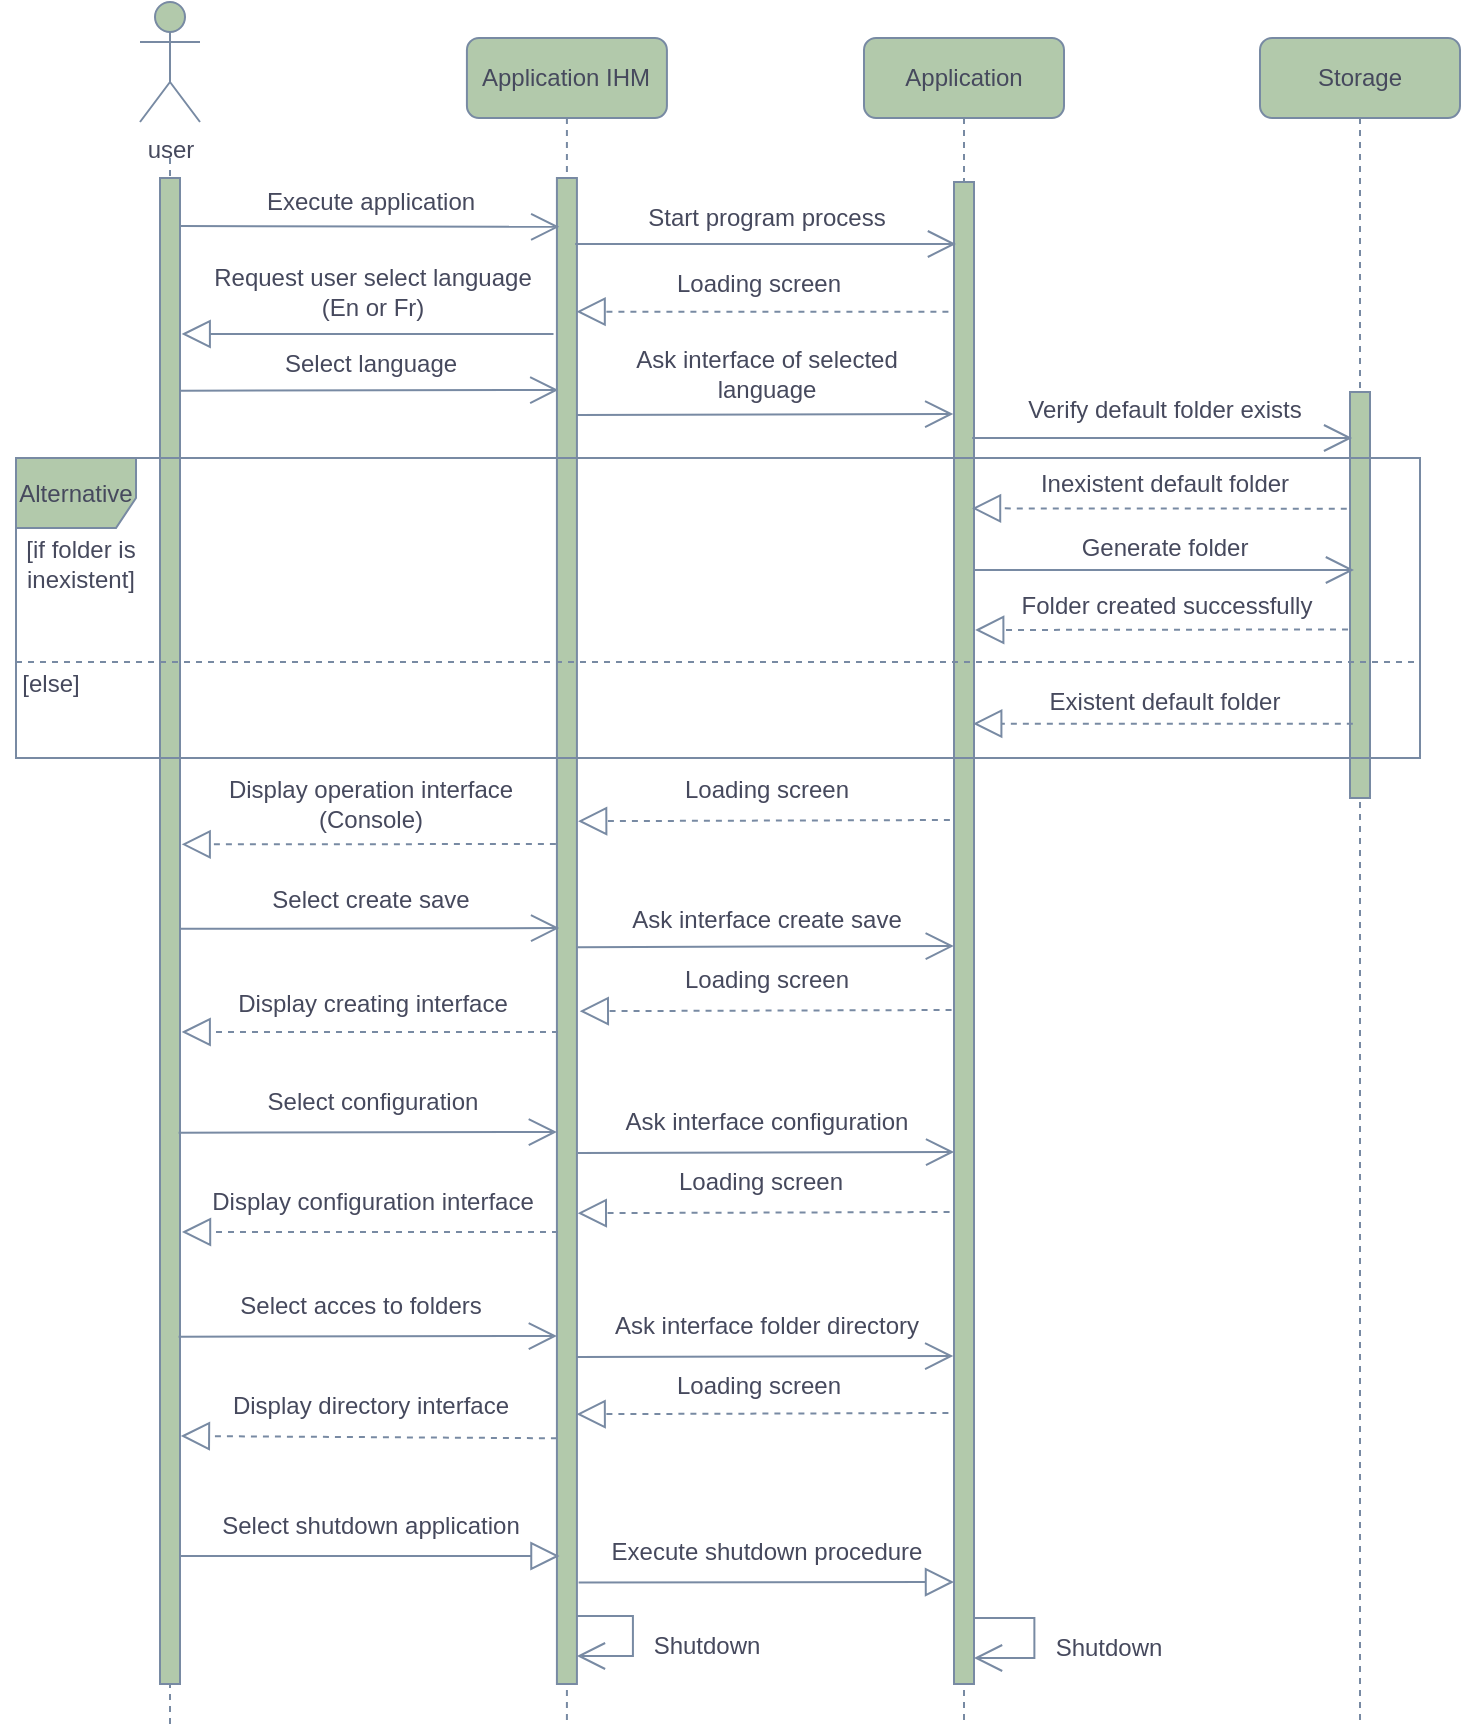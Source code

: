 <mxfile version="20.6.0" type="github">
  <diagram id="x2ItFXhviXWv7ORHFcZc" name="Page-1">
    <mxGraphModel dx="1044" dy="566" grid="1" gridSize="10" guides="1" tooltips="1" connect="1" arrows="1" fold="1" page="1" pageScale="1" pageWidth="413" pageHeight="291" math="0" shadow="0">
      <root>
        <mxCell id="0" />
        <mxCell id="1" parent="0" />
        <mxCell id="wFlaresxlH41CWPfUtTR-1" value="" style="endArrow=none;dashed=1;html=1;rounded=1;strokeColor=#788AA3;fontColor=#46495D;" parent="1" edge="1">
          <mxGeometry width="50" height="50" relative="1" as="geometry">
            <mxPoint x="115" y="920" as="sourcePoint" />
            <mxPoint x="115" y="137" as="targetPoint" />
          </mxGeometry>
        </mxCell>
        <mxCell id="wFlaresxlH41CWPfUtTR-2" value="&lt;span style=&quot;&quot;&gt;Application IHM&lt;/span&gt;" style="shape=umlLifeline;perimeter=lifelinePerimeter;whiteSpace=wrap;html=1;container=0;collapsible=0;recursiveResize=0;outlineConnect=0;rounded=1;fillColor=#B2C9AB;strokeColor=#788AA3;fontColor=#46495D;" parent="1" vertex="1">
          <mxGeometry x="263.46" y="77" width="100" height="843" as="geometry" />
        </mxCell>
        <mxCell id="wFlaresxlH41CWPfUtTR-3" value="user" style="shape=umlActor;verticalLabelPosition=bottom;verticalAlign=top;html=1;rounded=1;fillColor=#B2C9AB;strokeColor=#788AA3;fontColor=#46495D;" parent="1" vertex="1">
          <mxGeometry x="100" y="59" width="30" height="60" as="geometry" />
        </mxCell>
        <mxCell id="wFlaresxlH41CWPfUtTR-4" value="&lt;span style=&quot;&quot;&gt;Application&lt;/span&gt;" style="shape=umlLifeline;perimeter=lifelinePerimeter;whiteSpace=wrap;html=1;container=0;collapsible=0;recursiveResize=0;outlineConnect=0;rounded=1;fillColor=#B2C9AB;strokeColor=#788AA3;fontColor=#46495D;" parent="1" vertex="1">
          <mxGeometry x="462" y="77" width="100" height="843" as="geometry" />
        </mxCell>
        <mxCell id="wFlaresxlH41CWPfUtTR-5" value="&lt;span style=&quot;&quot;&gt;Storage&lt;/span&gt;" style="shape=umlLifeline;perimeter=lifelinePerimeter;whiteSpace=wrap;html=1;container=0;collapsible=0;recursiveResize=0;outlineConnect=0;rounded=1;fillColor=#B2C9AB;strokeColor=#788AA3;fontColor=#46495D;" parent="1" vertex="1">
          <mxGeometry x="660" y="77" width="100" height="843" as="geometry" />
        </mxCell>
        <mxCell id="wFlaresxlH41CWPfUtTR-6" value="" style="html=1;points=[];perimeter=orthogonalPerimeter;rounded=0;glass=0;labelBackgroundColor=none;fillStyle=auto;fillColor=#B2C9AB;strokeColor=#788AA3;fontColor=#46495D;" parent="1" vertex="1">
          <mxGeometry x="110" y="147" width="10" height="753" as="geometry" />
        </mxCell>
        <mxCell id="wFlaresxlH41CWPfUtTR-7" value="" style="html=1;points=[];perimeter=orthogonalPerimeter;rounded=0;glass=0;labelBackgroundColor=none;fillStyle=auto;fillColor=#B2C9AB;strokeColor=#788AA3;fontColor=#46495D;" parent="1" vertex="1">
          <mxGeometry x="308.46" y="147" width="10" height="753" as="geometry" />
        </mxCell>
        <mxCell id="wFlaresxlH41CWPfUtTR-8" value="" style="html=1;points=[];perimeter=orthogonalPerimeter;rounded=0;glass=0;labelBackgroundColor=none;fillStyle=auto;fillColor=#B2C9AB;strokeColor=#788AA3;fontColor=#46495D;" parent="1" vertex="1">
          <mxGeometry x="507" y="149" width="10" height="751" as="geometry" />
        </mxCell>
        <mxCell id="wFlaresxlH41CWPfUtTR-44" value="" style="endArrow=block;endFill=0;endSize=12;html=1;rounded=1;entryX=-0.106;entryY=0.937;entryDx=0;entryDy=0;entryPerimeter=0;strokeColor=#788AA3;fontColor=#46495D;" parent="1" edge="1">
          <mxGeometry width="160" relative="1" as="geometry">
            <mxPoint x="319.31" y="849.2" as="sourcePoint" />
            <mxPoint x="507.0" y="848.997" as="targetPoint" />
          </mxGeometry>
        </mxCell>
        <mxCell id="wFlaresxlH41CWPfUtTR-45" value="" style="endArrow=block;endFill=0;endSize=12;html=1;rounded=1;strokeColor=#788AA3;fontColor=#46495D;" parent="1" edge="1">
          <mxGeometry width="160" relative="1" as="geometry">
            <mxPoint x="120.25" y="836" as="sourcePoint" />
            <mxPoint x="309.75" y="836" as="targetPoint" />
          </mxGeometry>
        </mxCell>
        <mxCell id="wFlaresxlH41CWPfUtTR-46" value="Execute shutdown procedure" style="text;html=1;align=center;verticalAlign=middle;resizable=0;points=[];autosize=1;strokeColor=none;fillColor=none;rounded=1;fontColor=#46495D;" parent="1" vertex="1">
          <mxGeometry x="322.83" y="819" width="180" height="30" as="geometry" />
        </mxCell>
        <mxCell id="wFlaresxlH41CWPfUtTR-47" value="Shutdown" style="text;html=1;align=center;verticalAlign=middle;resizable=0;points=[];autosize=1;strokeColor=none;fillColor=none;rounded=1;fontColor=#46495D;" parent="1" vertex="1">
          <mxGeometry x="343.0" y="866" width="80" height="30" as="geometry" />
        </mxCell>
        <mxCell id="wFlaresxlH41CWPfUtTR-48" value="" style="endArrow=open;endFill=1;endSize=12;html=1;rounded=0;strokeColor=#788AA3;fontColor=#46495D;" parent="1" edge="1">
          <mxGeometry width="160" relative="1" as="geometry">
            <mxPoint x="517.19" y="867" as="sourcePoint" />
            <mxPoint x="517.0" y="887" as="targetPoint" />
            <Array as="points">
              <mxPoint x="547.19" y="867" />
              <mxPoint x="547.19" y="887" />
            </Array>
          </mxGeometry>
        </mxCell>
        <mxCell id="wFlaresxlH41CWPfUtTR-49" value="Shutdown" style="text;html=1;align=center;verticalAlign=middle;resizable=0;points=[];autosize=1;strokeColor=none;fillColor=none;rounded=1;fontColor=#46495D;" parent="1" vertex="1">
          <mxGeometry x="544.08" y="867" width="80" height="30" as="geometry" />
        </mxCell>
        <mxCell id="wFlaresxlH41CWPfUtTR-50" value="Select shutdown application" style="text;html=1;align=center;verticalAlign=middle;resizable=0;points=[];autosize=1;strokeColor=none;fillColor=none;rounded=1;fontColor=#46495D;" parent="1" vertex="1">
          <mxGeometry x="130" y="806" width="170" height="30" as="geometry" />
        </mxCell>
        <mxCell id="wFlaresxlH41CWPfUtTR-51" value="" style="endArrow=open;endFill=1;endSize=12;html=1;rounded=0;strokeColor=#788AA3;fontColor=#46495D;" parent="1" edge="1">
          <mxGeometry width="160" relative="1" as="geometry">
            <mxPoint x="318.63" y="866.0" as="sourcePoint" />
            <mxPoint x="318.463" y="886.0" as="targetPoint" />
            <Array as="points">
              <mxPoint x="346.46" y="866" />
              <mxPoint x="346.46" y="886" />
            </Array>
          </mxGeometry>
        </mxCell>
        <mxCell id="wFlaresxlH41CWPfUtTR-60" value="Loading screen" style="text;html=1;align=center;verticalAlign=middle;resizable=0;points=[];autosize=1;strokeColor=none;fillColor=none;rounded=1;fontColor=#46495D;" parent="1" vertex="1">
          <mxGeometry x="358" y="533" width="110" height="30" as="geometry" />
        </mxCell>
        <mxCell id="wFlaresxlH41CWPfUtTR-61" value="" style="endArrow=block;dashed=1;endFill=0;endSize=12;html=1;rounded=1;exitX=-0.211;exitY=0.186;exitDx=0;exitDy=0;exitPerimeter=0;strokeColor=#788AA3;fontColor=#46495D;" parent="1" edge="1">
          <mxGeometry width="160" relative="1" as="geometry">
            <mxPoint x="505.78" y="562.998" as="sourcePoint" />
            <mxPoint x="319.89" y="563.59" as="targetPoint" />
          </mxGeometry>
        </mxCell>
        <mxCell id="wFlaresxlH41CWPfUtTR-62" value="Select create save" style="text;html=1;align=center;verticalAlign=middle;resizable=0;points=[];autosize=1;strokeColor=none;fillColor=none;rounded=1;fontColor=#46495D;" parent="1" vertex="1">
          <mxGeometry x="155" y="493" width="120" height="30" as="geometry" />
        </mxCell>
        <mxCell id="wFlaresxlH41CWPfUtTR-63" value="" style="endArrow=open;endFill=1;endSize=12;html=1;rounded=1;entryX=0.071;entryY=0.165;entryDx=0;entryDy=0;entryPerimeter=0;strokeColor=#788AA3;fontColor=#46495D;" parent="1" edge="1">
          <mxGeometry width="160" relative="1" as="geometry">
            <mxPoint x="120.41" y="522.43" as="sourcePoint" />
            <mxPoint x="309.58" y="522.05" as="targetPoint" />
          </mxGeometry>
        </mxCell>
        <mxCell id="wFlaresxlH41CWPfUtTR-64" value="Display creating interface" style="text;html=1;align=center;verticalAlign=middle;resizable=0;points=[];autosize=1;strokeColor=none;fillColor=none;rounded=1;fontColor=#46495D;" parent="1" vertex="1">
          <mxGeometry x="135.83" y="545" width="160" height="30" as="geometry" />
        </mxCell>
        <mxCell id="wFlaresxlH41CWPfUtTR-65" value="" style="endArrow=block;dashed=1;endFill=0;endSize=12;html=1;rounded=1;strokeColor=#788AA3;fontColor=#46495D;" parent="1" edge="1">
          <mxGeometry width="160" relative="1" as="geometry">
            <mxPoint x="309" y="574" as="sourcePoint" />
            <mxPoint x="120.827" y="574" as="targetPoint" />
          </mxGeometry>
        </mxCell>
        <mxCell id="wFlaresxlH41CWPfUtTR-66" value="" style="endArrow=open;endFill=1;endSize=12;html=1;rounded=1;entryX=-0.083;entryY=0.173;entryDx=0;entryDy=0;entryPerimeter=0;strokeColor=#788AA3;fontColor=#46495D;" parent="1" edge="1">
          <mxGeometry width="160" relative="1" as="geometry">
            <mxPoint x="318.74" y="531.58" as="sourcePoint" />
            <mxPoint x="506.91" y="531.024" as="targetPoint" />
          </mxGeometry>
        </mxCell>
        <mxCell id="wFlaresxlH41CWPfUtTR-67" value="Ask interface create save" style="text;html=1;align=center;verticalAlign=middle;resizable=0;points=[];autosize=1;strokeColor=none;fillColor=none;rounded=1;fontColor=#46495D;" parent="1" vertex="1">
          <mxGeometry x="332.83" y="503" width="160" height="30" as="geometry" />
        </mxCell>
        <mxCell id="wFlaresxlH41CWPfUtTR-68" value="Loading screen" style="text;html=1;align=center;verticalAlign=middle;resizable=0;points=[];autosize=1;strokeColor=none;fillColor=none;rounded=1;fontColor=#46495D;" parent="1" vertex="1">
          <mxGeometry x="355.25" y="634" width="110" height="30" as="geometry" />
        </mxCell>
        <mxCell id="wFlaresxlH41CWPfUtTR-69" value="" style="endArrow=block;dashed=1;endFill=0;endSize=12;html=1;rounded=1;exitX=-0.211;exitY=0.186;exitDx=0;exitDy=0;exitPerimeter=0;strokeColor=#788AA3;fontColor=#46495D;" parent="1" edge="1">
          <mxGeometry width="160" relative="1" as="geometry">
            <mxPoint x="504.78" y="663.998" as="sourcePoint" />
            <mxPoint x="318.89" y="664.59" as="targetPoint" />
          </mxGeometry>
        </mxCell>
        <mxCell id="wFlaresxlH41CWPfUtTR-70" value="Select configuration" style="text;html=1;align=center;verticalAlign=middle;resizable=0;points=[];autosize=1;strokeColor=none;fillColor=none;rounded=1;fontColor=#46495D;" parent="1" vertex="1">
          <mxGeometry x="150.83" y="594" width="130" height="30" as="geometry" />
        </mxCell>
        <mxCell id="wFlaresxlH41CWPfUtTR-71" value="" style="endArrow=open;endFill=1;endSize=12;html=1;rounded=1;entryX=0.071;entryY=0.165;entryDx=0;entryDy=0;entryPerimeter=0;strokeColor=#788AA3;fontColor=#46495D;" parent="1" edge="1">
          <mxGeometry width="160" relative="1" as="geometry">
            <mxPoint x="119.29" y="624.38" as="sourcePoint" />
            <mxPoint x="308.46" y="624" as="targetPoint" />
          </mxGeometry>
        </mxCell>
        <mxCell id="wFlaresxlH41CWPfUtTR-72" value="Display configuration&amp;nbsp;interface" style="text;html=1;align=center;verticalAlign=middle;resizable=0;points=[];autosize=1;strokeColor=none;fillColor=none;rounded=1;fontColor=#46495D;" parent="1" vertex="1">
          <mxGeometry x="125.83" y="644" width="180" height="30" as="geometry" />
        </mxCell>
        <mxCell id="wFlaresxlH41CWPfUtTR-73" value="" style="endArrow=block;dashed=1;endFill=0;endSize=12;html=1;rounded=1;strokeColor=#788AA3;fontColor=#46495D;" parent="1" edge="1">
          <mxGeometry width="160" relative="1" as="geometry">
            <mxPoint x="309" y="674" as="sourcePoint" />
            <mxPoint x="120.987" y="674" as="targetPoint" />
          </mxGeometry>
        </mxCell>
        <mxCell id="wFlaresxlH41CWPfUtTR-74" value="" style="endArrow=open;endFill=1;endSize=12;html=1;rounded=1;entryX=-0.083;entryY=0.173;entryDx=0;entryDy=0;entryPerimeter=0;strokeColor=#788AA3;fontColor=#46495D;" parent="1" edge="1">
          <mxGeometry width="160" relative="1" as="geometry">
            <mxPoint x="318.91" y="634.56" as="sourcePoint" />
            <mxPoint x="507.08" y="634.004" as="targetPoint" />
          </mxGeometry>
        </mxCell>
        <mxCell id="wFlaresxlH41CWPfUtTR-75" value="Ask interface configuration" style="text;html=1;align=center;verticalAlign=middle;resizable=0;points=[];autosize=1;strokeColor=none;fillColor=none;rounded=1;fontColor=#46495D;" parent="1" vertex="1">
          <mxGeometry x="332.83" y="604" width="160" height="30" as="geometry" />
        </mxCell>
        <mxCell id="wFlaresxlH41CWPfUtTR-84" value="Loading screen" style="text;html=1;align=center;verticalAlign=middle;resizable=0;points=[];autosize=1;strokeColor=none;fillColor=none;rounded=1;fontColor=#46495D;" parent="1" vertex="1">
          <mxGeometry x="354" y="735.5" width="110" height="30" as="geometry" />
        </mxCell>
        <mxCell id="wFlaresxlH41CWPfUtTR-85" value="" style="endArrow=block;dashed=1;endFill=0;endSize=12;html=1;rounded=1;exitX=-0.211;exitY=0.186;exitDx=0;exitDy=0;exitPerimeter=0;strokeColor=#788AA3;fontColor=#46495D;" parent="1" edge="1">
          <mxGeometry width="160" relative="1" as="geometry">
            <mxPoint x="504.2" y="764.498" as="sourcePoint" />
            <mxPoint x="318.31" y="765.09" as="targetPoint" />
          </mxGeometry>
        </mxCell>
        <mxCell id="wFlaresxlH41CWPfUtTR-86" value="Select acces to folders" style="text;html=1;align=center;verticalAlign=middle;resizable=0;points=[];autosize=1;strokeColor=none;fillColor=none;rounded=1;fontColor=#46495D;" parent="1" vertex="1">
          <mxGeometry x="140" y="696" width="140" height="30" as="geometry" />
        </mxCell>
        <mxCell id="wFlaresxlH41CWPfUtTR-87" value="" style="endArrow=open;endFill=1;endSize=12;html=1;rounded=1;entryX=0.071;entryY=0.165;entryDx=0;entryDy=0;entryPerimeter=0;strokeColor=#788AA3;fontColor=#46495D;" parent="1" edge="1">
          <mxGeometry width="160" relative="1" as="geometry">
            <mxPoint x="119.29" y="726.38" as="sourcePoint" />
            <mxPoint x="308.46" y="726.0" as="targetPoint" />
          </mxGeometry>
        </mxCell>
        <mxCell id="wFlaresxlH41CWPfUtTR-88" value="Display directory interface" style="text;html=1;align=center;verticalAlign=middle;resizable=0;points=[];autosize=1;strokeColor=none;fillColor=none;rounded=1;fontColor=#46495D;" parent="1" vertex="1">
          <mxGeometry x="135" y="746" width="160" height="30" as="geometry" />
        </mxCell>
        <mxCell id="wFlaresxlH41CWPfUtTR-89" value="" style="endArrow=block;dashed=1;endFill=0;endSize=12;html=1;rounded=1;exitX=-0.035;exitY=0.198;exitDx=0;exitDy=0;exitPerimeter=0;strokeColor=#788AA3;fontColor=#46495D;" parent="1" edge="1">
          <mxGeometry width="160" relative="1" as="geometry">
            <mxPoint x="308.46" y="777.144" as="sourcePoint" />
            <mxPoint x="120.437" y="776" as="targetPoint" />
          </mxGeometry>
        </mxCell>
        <mxCell id="wFlaresxlH41CWPfUtTR-90" value="" style="endArrow=open;endFill=1;endSize=12;html=1;rounded=1;entryX=-0.083;entryY=0.173;entryDx=0;entryDy=0;entryPerimeter=0;strokeColor=#788AA3;fontColor=#46495D;" parent="1" edge="1">
          <mxGeometry width="160" relative="1" as="geometry">
            <mxPoint x="318.46" y="736.56" as="sourcePoint" />
            <mxPoint x="506.63" y="736.004" as="targetPoint" />
          </mxGeometry>
        </mxCell>
        <mxCell id="wFlaresxlH41CWPfUtTR-91" value="Ask interface folder directory" style="text;html=1;align=center;verticalAlign=middle;resizable=0;points=[];autosize=1;strokeColor=none;fillColor=none;rounded=1;fontColor=#46495D;" parent="1" vertex="1">
          <mxGeometry x="322.83" y="705.5" width="180" height="30" as="geometry" />
        </mxCell>
        <mxCell id="gvjHEjFM3OQB5G5lk-x9-2" value="" style="html=1;points=[];perimeter=orthogonalPerimeter;rounded=0;glass=0;labelBackgroundColor=none;fillStyle=auto;fillColor=#B2C9AB;strokeColor=#788AA3;fontColor=#46495D;" vertex="1" parent="1">
          <mxGeometry x="705" y="254" width="10" height="203" as="geometry" />
        </mxCell>
        <mxCell id="gvjHEjFM3OQB5G5lk-x9-3" value="" style="endArrow=block;dashed=1;endFill=0;endSize=12;html=1;rounded=1;exitX=-0.161;exitY=0.058;exitDx=0;exitDy=0;exitPerimeter=0;strokeColor=#788AA3;fontColor=#46495D;" edge="1" parent="1">
          <mxGeometry width="160" relative="1" as="geometry">
            <mxPoint x="703.39" y="312.35" as="sourcePoint" />
            <mxPoint x="516.0" y="312.17" as="targetPoint" />
          </mxGeometry>
        </mxCell>
        <mxCell id="gvjHEjFM3OQB5G5lk-x9-4" value="" style="endArrow=block;dashed=1;endFill=0;endSize=12;html=1;rounded=1;strokeColor=#788AA3;fontColor=#46495D;" edge="1" parent="1">
          <mxGeometry width="160" relative="1" as="geometry">
            <mxPoint x="504.21" y="213.82" as="sourcePoint" />
            <mxPoint x="318.29" y="213.82" as="targetPoint" />
          </mxGeometry>
        </mxCell>
        <mxCell id="gvjHEjFM3OQB5G5lk-x9-5" value="" style="endArrow=open;endFill=1;endSize=12;html=1;rounded=1;targetPerimeterSpacing=-4;sourcePerimeterSpacing=3;strokeColor=#788AA3;fontColor=#46495D;" edge="1" parent="1">
          <mxGeometry width="160" relative="1" as="geometry">
            <mxPoint x="517" y="343.0" as="sourcePoint" />
            <mxPoint x="707" y="343.0" as="targetPoint" />
          </mxGeometry>
        </mxCell>
        <mxCell id="gvjHEjFM3OQB5G5lk-x9-6" value="" style="endArrow=block;dashed=1;endFill=0;endSize=12;html=1;rounded=1;targetPerimeterSpacing=-4;sourcePerimeterSpacing=3;strokeColor=#788AA3;fontColor=#46495D;" edge="1" parent="1">
          <mxGeometry width="160" relative="1" as="geometry">
            <mxPoint x="706.42" y="419.83" as="sourcePoint" />
            <mxPoint x="516.587" y="419.83" as="targetPoint" />
          </mxGeometry>
        </mxCell>
        <mxCell id="gvjHEjFM3OQB5G5lk-x9-7" value="Execute application" style="text;html=1;align=center;verticalAlign=middle;resizable=0;points=[];autosize=1;strokeColor=none;fillColor=none;rounded=1;fontColor=#46495D;" vertex="1" parent="1">
          <mxGeometry x="150" y="144" width="130" height="30" as="geometry" />
        </mxCell>
        <mxCell id="gvjHEjFM3OQB5G5lk-x9-8" value="" style="endArrow=open;endFill=1;endSize=12;html=1;rounded=1;entryX=0.118;entryY=0.021;entryDx=0;entryDy=0;entryPerimeter=0;strokeColor=#788AA3;fontColor=#46495D;" edge="1" parent="1">
          <mxGeometry width="160" relative="1" as="geometry">
            <mxPoint x="120" y="171.0" as="sourcePoint" />
            <mxPoint x="309.64" y="171.423" as="targetPoint" />
          </mxGeometry>
        </mxCell>
        <mxCell id="gvjHEjFM3OQB5G5lk-x9-9" value="Start program process" style="text;html=1;align=center;verticalAlign=middle;resizable=0;points=[];autosize=1;strokeColor=none;fillColor=none;rounded=1;fontColor=#46495D;" vertex="1" parent="1">
          <mxGeometry x="343" y="152" width="140" height="30" as="geometry" />
        </mxCell>
        <mxCell id="gvjHEjFM3OQB5G5lk-x9-10" value="" style="endArrow=open;endFill=1;endSize=12;html=1;rounded=1;exitX=0.913;exitY=0.022;exitDx=0;exitDy=0;exitPerimeter=0;strokeColor=#788AA3;fontColor=#46495D;" edge="1" parent="1">
          <mxGeometry width="160" relative="1" as="geometry">
            <mxPoint x="317.59" y="180.016" as="sourcePoint" />
            <mxPoint x="508" y="180.0" as="targetPoint" />
          </mxGeometry>
        </mxCell>
        <mxCell id="gvjHEjFM3OQB5G5lk-x9-11" value="" style="endArrow=block;dashed=1;endFill=0;endSize=12;html=1;rounded=1;exitX=-0.125;exitY=0.144;exitDx=0;exitDy=0;exitPerimeter=0;strokeColor=#788AA3;fontColor=#46495D;" edge="1" parent="1">
          <mxGeometry width="160" relative="1" as="geometry">
            <mxPoint x="307.95" y="480.002" as="sourcePoint" />
            <mxPoint x="120.827" y="480.17" as="targetPoint" />
          </mxGeometry>
        </mxCell>
        <mxCell id="gvjHEjFM3OQB5G5lk-x9-12" value="Verify default folder exists" style="text;html=1;align=center;verticalAlign=middle;resizable=0;points=[];autosize=1;strokeColor=none;fillColor=none;rounded=1;fontColor=#46495D;" vertex="1" parent="1">
          <mxGeometry x="531.5" y="248" width="160" height="30" as="geometry" />
        </mxCell>
        <mxCell id="gvjHEjFM3OQB5G5lk-x9-13" value="Alternative" style="shape=umlFrame;whiteSpace=wrap;html=1;width=60;height=35;fillColor=#B2C9AB;strokeColor=#788AA3;fontColor=#46495D;" vertex="1" parent="1">
          <mxGeometry x="38" y="287" width="702" height="150" as="geometry" />
        </mxCell>
        <mxCell id="gvjHEjFM3OQB5G5lk-x9-14" value="Loading screen" style="text;html=1;align=center;verticalAlign=middle;resizable=0;points=[];autosize=1;strokeColor=none;fillColor=none;rounded=1;fontColor=#46495D;" vertex="1" parent="1">
          <mxGeometry x="354.0" y="185" width="110" height="30" as="geometry" />
        </mxCell>
        <mxCell id="gvjHEjFM3OQB5G5lk-x9-15" value="[if folder is &lt;br&gt;inexistent]" style="text;html=1;align=center;verticalAlign=middle;resizable=0;points=[];autosize=1;strokeColor=none;fillColor=none;fontColor=#46495D;" vertex="1" parent="1">
          <mxGeometry x="30" y="320" width="80" height="40" as="geometry" />
        </mxCell>
        <mxCell id="gvjHEjFM3OQB5G5lk-x9-16" value="[else]" style="text;html=1;align=center;verticalAlign=middle;resizable=0;points=[];autosize=1;strokeColor=none;fillColor=none;fontColor=#46495D;" vertex="1" parent="1">
          <mxGeometry x="30" y="385" width="50" height="30" as="geometry" />
        </mxCell>
        <mxCell id="gvjHEjFM3OQB5G5lk-x9-17" value="Inexistent default folder" style="text;html=1;align=center;verticalAlign=middle;resizable=0;points=[];autosize=1;strokeColor=none;fillColor=none;rounded=1;fontColor=#46495D;" vertex="1" parent="1">
          <mxGeometry x="537.0" y="285.17" width="150" height="30" as="geometry" />
        </mxCell>
        <mxCell id="gvjHEjFM3OQB5G5lk-x9-18" value="" style="line;strokeWidth=1;fillColor=none;align=left;verticalAlign=middle;spacingTop=-1;spacingLeft=3;spacingRight=3;rotatable=0;labelPosition=right;points=[];portConstraint=eastwest;dashed=1;strokeColor=#788AA3;fontColor=#46495D;" vertex="1" parent="1">
          <mxGeometry x="38" y="385" width="700" height="8" as="geometry" />
        </mxCell>
        <mxCell id="gvjHEjFM3OQB5G5lk-x9-19" value="Generate folder" style="text;html=1;align=center;verticalAlign=middle;resizable=0;points=[];autosize=1;strokeColor=none;fillColor=none;rounded=1;fontColor=#46495D;" vertex="1" parent="1">
          <mxGeometry x="557.42" y="317" width="110" height="30" as="geometry" />
        </mxCell>
        <mxCell id="gvjHEjFM3OQB5G5lk-x9-20" value="Existent default folder" style="text;html=1;align=center;verticalAlign=middle;resizable=0;points=[];autosize=1;strokeColor=none;fillColor=none;rounded=1;fontColor=#46495D;" vertex="1" parent="1">
          <mxGeometry x="541.5" y="394" width="140" height="30" as="geometry" />
        </mxCell>
        <mxCell id="gvjHEjFM3OQB5G5lk-x9-21" value="Display operation interface&lt;br&gt;(Console)" style="text;html=1;align=center;verticalAlign=middle;resizable=0;points=[];autosize=1;strokeColor=none;fillColor=none;rounded=1;fontColor=#46495D;" vertex="1" parent="1">
          <mxGeometry x="130" y="440" width="170" height="40" as="geometry" />
        </mxCell>
        <mxCell id="gvjHEjFM3OQB5G5lk-x9-22" value="" style="endArrow=open;endFill=1;endSize=12;html=1;rounded=1;targetPerimeterSpacing=-4;sourcePerimeterSpacing=3;strokeColor=#788AA3;fontColor=#46495D;" edge="1" parent="1">
          <mxGeometry width="160" relative="1" as="geometry">
            <mxPoint x="516.08" y="277.0" as="sourcePoint" />
            <mxPoint x="706.08" y="277.0" as="targetPoint" />
          </mxGeometry>
        </mxCell>
        <mxCell id="gvjHEjFM3OQB5G5lk-x9-23" value="" style="endArrow=block;dashed=1;endFill=0;endSize=12;html=1;rounded=1;targetPerimeterSpacing=-4;sourcePerimeterSpacing=3;exitX=-0.099;exitY=0.603;exitDx=0;exitDy=0;exitPerimeter=0;strokeColor=#788AA3;fontColor=#46495D;" edge="1" parent="1">
          <mxGeometry width="160" relative="1" as="geometry">
            <mxPoint x="704.01" y="372.72" as="sourcePoint" />
            <mxPoint x="517.587" y="373.0" as="targetPoint" />
          </mxGeometry>
        </mxCell>
        <mxCell id="gvjHEjFM3OQB5G5lk-x9-24" value="Folder created successfully" style="text;html=1;align=center;verticalAlign=middle;resizable=0;points=[];autosize=1;strokeColor=none;fillColor=none;rounded=1;fontColor=#46495D;" vertex="1" parent="1">
          <mxGeometry x="527.5" y="346.0" width="170" height="30" as="geometry" />
        </mxCell>
        <mxCell id="gvjHEjFM3OQB5G5lk-x9-25" value="Request user select language&lt;br&gt;(En or Fr)" style="text;html=1;align=center;verticalAlign=middle;resizable=0;points=[];autosize=1;strokeColor=none;fillColor=none;rounded=1;fontColor=#46495D;" vertex="1" parent="1">
          <mxGeometry x="125.83" y="184" width="180" height="40" as="geometry" />
        </mxCell>
        <mxCell id="gvjHEjFM3OQB5G5lk-x9-26" value="" style="endArrow=block;endFill=0;endSize=12;html=1;rounded=1;strokeColor=#788AA3;fontColor=#46495D;" edge="1" parent="1">
          <mxGeometry width="160" relative="1" as="geometry">
            <mxPoint x="306.75" y="225.0" as="sourcePoint" />
            <mxPoint x="120.83" y="225.0" as="targetPoint" />
          </mxGeometry>
        </mxCell>
        <mxCell id="gvjHEjFM3OQB5G5lk-x9-27" value="Select language" style="text;html=1;align=center;verticalAlign=middle;resizable=0;points=[];autosize=1;strokeColor=none;fillColor=none;rounded=1;fontColor=#46495D;" vertex="1" parent="1">
          <mxGeometry x="160" y="225" width="110" height="30" as="geometry" />
        </mxCell>
        <mxCell id="gvjHEjFM3OQB5G5lk-x9-28" value="" style="endArrow=open;endFill=1;endSize=12;html=1;rounded=1;entryX=0.071;entryY=0.165;entryDx=0;entryDy=0;entryPerimeter=0;strokeColor=#788AA3;fontColor=#46495D;" edge="1" parent="1">
          <mxGeometry width="160" relative="1" as="geometry">
            <mxPoint x="120" y="253.38" as="sourcePoint" />
            <mxPoint x="309.17" y="253.0" as="targetPoint" />
          </mxGeometry>
        </mxCell>
        <mxCell id="gvjHEjFM3OQB5G5lk-x9-29" value="Loading screen" style="text;html=1;align=center;verticalAlign=middle;resizable=0;points=[];autosize=1;strokeColor=none;fillColor=none;rounded=1;fontColor=#46495D;" vertex="1" parent="1">
          <mxGeometry x="357.83" y="438" width="110" height="30" as="geometry" />
        </mxCell>
        <mxCell id="gvjHEjFM3OQB5G5lk-x9-30" value="" style="endArrow=block;dashed=1;endFill=0;endSize=12;html=1;rounded=1;exitX=-0.211;exitY=0.186;exitDx=0;exitDy=0;exitPerimeter=0;strokeColor=#788AA3;fontColor=#46495D;" edge="1" parent="1">
          <mxGeometry width="160" relative="1" as="geometry">
            <mxPoint x="504.95" y="467.998" as="sourcePoint" />
            <mxPoint x="319.06" y="468.59" as="targetPoint" />
          </mxGeometry>
        </mxCell>
        <mxCell id="gvjHEjFM3OQB5G5lk-x9-31" value="" style="endArrow=open;endFill=1;endSize=12;html=1;rounded=1;entryX=-0.083;entryY=0.173;entryDx=0;entryDy=0;entryPerimeter=0;strokeColor=#788AA3;fontColor=#46495D;" edge="1" parent="1">
          <mxGeometry width="160" relative="1" as="geometry">
            <mxPoint x="318.46" y="265.56" as="sourcePoint" />
            <mxPoint x="506.63" y="265.004" as="targetPoint" />
          </mxGeometry>
        </mxCell>
        <mxCell id="gvjHEjFM3OQB5G5lk-x9-32" value="Ask interface of selected &lt;br&gt;language" style="text;html=1;align=center;verticalAlign=middle;resizable=0;points=[];autosize=1;strokeColor=none;fillColor=none;rounded=1;fontColor=#46495D;" vertex="1" parent="1">
          <mxGeometry x="337.83" y="225" width="150" height="40" as="geometry" />
        </mxCell>
      </root>
    </mxGraphModel>
  </diagram>
</mxfile>
